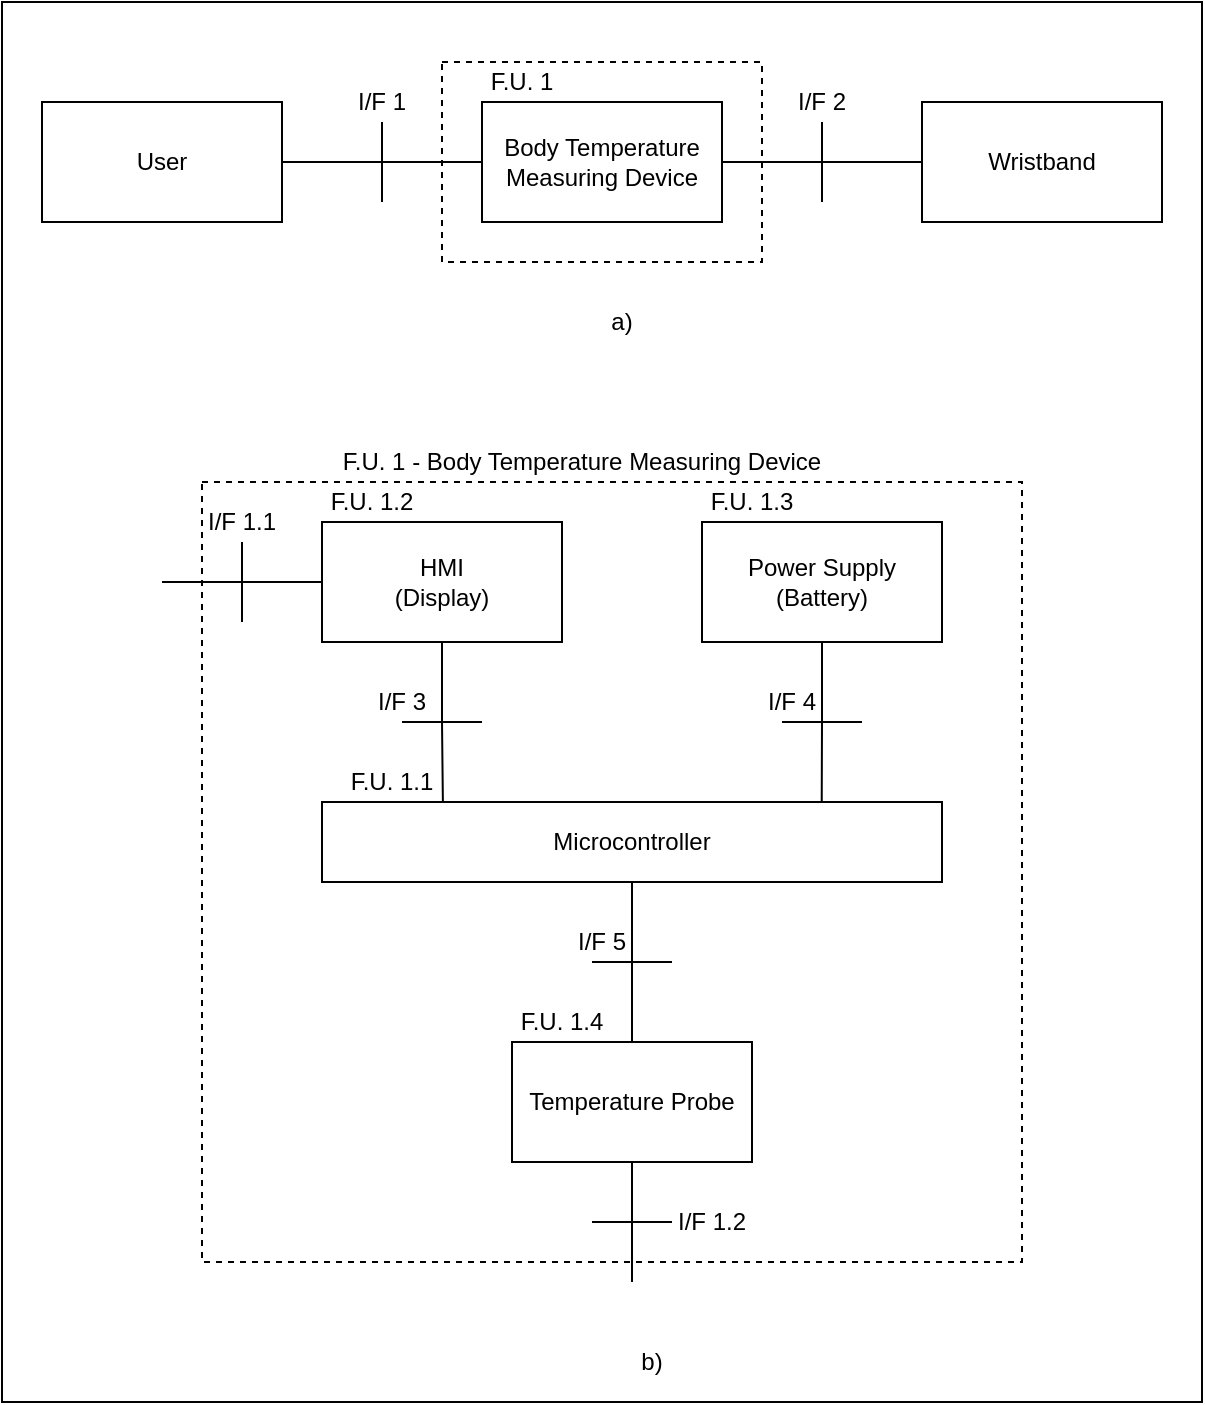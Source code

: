 <mxfile version="14.6.5" type="device" pages="2"><diagram id="RrrzZ5r9b8Zx7u_TsboE" name="Page-1"><mxGraphModel dx="868" dy="572" grid="1" gridSize="10" guides="1" tooltips="1" connect="1" arrows="1" fold="1" page="1" pageScale="1" pageWidth="1654" pageHeight="1169" math="0" shadow="0"><root><mxCell id="0"/><mxCell id="1" parent="0"/><mxCell id="-rP7W-FbNaGdjjuwkN2u-39" value="" style="rounded=0;whiteSpace=wrap;html=1;" parent="1" vertex="1"><mxGeometry x="100" y="30" width="600" height="700" as="geometry"/></mxCell><mxCell id="-rP7W-FbNaGdjjuwkN2u-37" value="" style="rounded=0;whiteSpace=wrap;html=1;dashed=1;" parent="1" vertex="1"><mxGeometry x="200" y="270" width="410" height="390" as="geometry"/></mxCell><mxCell id="-rP7W-FbNaGdjjuwkN2u-8" value="" style="rounded=0;whiteSpace=wrap;html=1;dashed=1;" parent="1" vertex="1"><mxGeometry x="320" y="60" width="160" height="100" as="geometry"/></mxCell><mxCell id="-rP7W-FbNaGdjjuwkN2u-4" style="edgeStyle=orthogonalEdgeStyle;rounded=0;orthogonalLoop=1;jettySize=auto;html=1;endArrow=none;endFill=0;" parent="1" source="-rP7W-FbNaGdjjuwkN2u-1" target="-rP7W-FbNaGdjjuwkN2u-2" edge="1"><mxGeometry relative="1" as="geometry"/></mxCell><mxCell id="-rP7W-FbNaGdjjuwkN2u-1" value="User" style="rounded=0;whiteSpace=wrap;html=1;" parent="1" vertex="1"><mxGeometry x="120" y="80" width="120" height="60" as="geometry"/></mxCell><mxCell id="-rP7W-FbNaGdjjuwkN2u-5" style="edgeStyle=orthogonalEdgeStyle;rounded=0;orthogonalLoop=1;jettySize=auto;html=1;endArrow=none;endFill=0;" parent="1" source="-rP7W-FbNaGdjjuwkN2u-2" target="-rP7W-FbNaGdjjuwkN2u-3" edge="1"><mxGeometry relative="1" as="geometry"/></mxCell><mxCell id="-rP7W-FbNaGdjjuwkN2u-2" value="Body Temperature&lt;br&gt;Measuring Device" style="rounded=0;whiteSpace=wrap;html=1;" parent="1" vertex="1"><mxGeometry x="340" y="80" width="120" height="60" as="geometry"/></mxCell><mxCell id="-rP7W-FbNaGdjjuwkN2u-3" value="Wristband" style="rounded=0;whiteSpace=wrap;html=1;" parent="1" vertex="1"><mxGeometry x="560" y="80" width="120" height="60" as="geometry"/></mxCell><mxCell id="-rP7W-FbNaGdjjuwkN2u-6" value="" style="endArrow=none;html=1;" parent="1" edge="1"><mxGeometry width="50" height="50" relative="1" as="geometry"><mxPoint x="290" y="130" as="sourcePoint"/><mxPoint x="290" y="90" as="targetPoint"/></mxGeometry></mxCell><mxCell id="-rP7W-FbNaGdjjuwkN2u-7" value="" style="endArrow=none;html=1;" parent="1" edge="1"><mxGeometry width="50" height="50" relative="1" as="geometry"><mxPoint x="510" y="130" as="sourcePoint"/><mxPoint x="510" y="90" as="targetPoint"/></mxGeometry></mxCell><mxCell id="-rP7W-FbNaGdjjuwkN2u-9" value="F.U. 1" style="text;html=1;strokeColor=none;fillColor=none;align=center;verticalAlign=middle;whiteSpace=wrap;rounded=0;dashed=1;" parent="1" vertex="1"><mxGeometry x="340" y="60" width="40" height="20" as="geometry"/></mxCell><mxCell id="-rP7W-FbNaGdjjuwkN2u-11" value="I/F 1" style="text;html=1;strokeColor=none;fillColor=none;align=center;verticalAlign=middle;whiteSpace=wrap;rounded=0;dashed=1;" parent="1" vertex="1"><mxGeometry x="270" y="70" width="40" height="20" as="geometry"/></mxCell><mxCell id="-rP7W-FbNaGdjjuwkN2u-12" value="I/F 2" style="text;html=1;strokeColor=none;fillColor=none;align=center;verticalAlign=middle;whiteSpace=wrap;rounded=0;dashed=1;" parent="1" vertex="1"><mxGeometry x="490" y="70" width="40" height="20" as="geometry"/></mxCell><mxCell id="-rP7W-FbNaGdjjuwkN2u-17" style="edgeStyle=orthogonalEdgeStyle;rounded=0;orthogonalLoop=1;jettySize=auto;html=1;entryX=0.195;entryY=0.013;entryDx=0;entryDy=0;entryPerimeter=0;endArrow=none;endFill=0;" parent="1" source="-rP7W-FbNaGdjjuwkN2u-13" target="-rP7W-FbNaGdjjuwkN2u-15" edge="1"><mxGeometry relative="1" as="geometry"/></mxCell><mxCell id="-rP7W-FbNaGdjjuwkN2u-28" style="edgeStyle=orthogonalEdgeStyle;rounded=0;orthogonalLoop=1;jettySize=auto;html=1;exitX=0;exitY=0.5;exitDx=0;exitDy=0;endArrow=none;endFill=0;" parent="1" source="-rP7W-FbNaGdjjuwkN2u-13" edge="1"><mxGeometry relative="1" as="geometry"><mxPoint x="180" y="320" as="targetPoint"/></mxGeometry></mxCell><mxCell id="-rP7W-FbNaGdjjuwkN2u-13" value="HMI&lt;br&gt;(Display)" style="rounded=0;whiteSpace=wrap;html=1;" parent="1" vertex="1"><mxGeometry x="260" y="290" width="120" height="60" as="geometry"/></mxCell><mxCell id="-rP7W-FbNaGdjjuwkN2u-18" style="edgeStyle=orthogonalEdgeStyle;rounded=0;orthogonalLoop=1;jettySize=auto;html=1;entryX=0.806;entryY=0;entryDx=0;entryDy=0;entryPerimeter=0;endArrow=none;endFill=0;" parent="1" source="-rP7W-FbNaGdjjuwkN2u-14" target="-rP7W-FbNaGdjjuwkN2u-15" edge="1"><mxGeometry relative="1" as="geometry"/></mxCell><mxCell id="-rP7W-FbNaGdjjuwkN2u-14" value="Power Supply&lt;br&gt;(Battery)" style="rounded=0;whiteSpace=wrap;html=1;" parent="1" vertex="1"><mxGeometry x="450" y="290" width="120" height="60" as="geometry"/></mxCell><mxCell id="-rP7W-FbNaGdjjuwkN2u-15" value="Microcontroller" style="rounded=0;whiteSpace=wrap;html=1;" parent="1" vertex="1"><mxGeometry x="260" y="430" width="310" height="40" as="geometry"/></mxCell><mxCell id="-rP7W-FbNaGdjjuwkN2u-20" style="edgeStyle=orthogonalEdgeStyle;rounded=0;orthogonalLoop=1;jettySize=auto;html=1;entryX=0.5;entryY=1;entryDx=0;entryDy=0;endArrow=none;endFill=0;" parent="1" source="-rP7W-FbNaGdjjuwkN2u-16" target="-rP7W-FbNaGdjjuwkN2u-15" edge="1"><mxGeometry relative="1" as="geometry"/></mxCell><mxCell id="-rP7W-FbNaGdjjuwkN2u-29" style="edgeStyle=orthogonalEdgeStyle;rounded=0;orthogonalLoop=1;jettySize=auto;html=1;endArrow=none;endFill=0;" parent="1" source="-rP7W-FbNaGdjjuwkN2u-16" edge="1"><mxGeometry relative="1" as="geometry"><mxPoint x="415" y="670" as="targetPoint"/></mxGeometry></mxCell><mxCell id="-rP7W-FbNaGdjjuwkN2u-16" value="Temperature Probe" style="rounded=0;whiteSpace=wrap;html=1;" parent="1" vertex="1"><mxGeometry x="355" y="550" width="120" height="60" as="geometry"/></mxCell><mxCell id="-rP7W-FbNaGdjjuwkN2u-21" value="F.U. 1.1" style="text;html=1;strokeColor=none;fillColor=none;align=center;verticalAlign=middle;whiteSpace=wrap;rounded=0;" parent="1" vertex="1"><mxGeometry x="270" y="410" width="50" height="20" as="geometry"/></mxCell><mxCell id="-rP7W-FbNaGdjjuwkN2u-22" value="F.U. 1.2" style="text;html=1;strokeColor=none;fillColor=none;align=center;verticalAlign=middle;whiteSpace=wrap;rounded=0;" parent="1" vertex="1"><mxGeometry x="260" y="270" width="50" height="20" as="geometry"/></mxCell><mxCell id="-rP7W-FbNaGdjjuwkN2u-23" value="F.U. 1.3" style="text;html=1;strokeColor=none;fillColor=none;align=center;verticalAlign=middle;whiteSpace=wrap;rounded=0;" parent="1" vertex="1"><mxGeometry x="450" y="270" width="50" height="20" as="geometry"/></mxCell><mxCell id="-rP7W-FbNaGdjjuwkN2u-24" value="F.U. 1.4" style="text;html=1;strokeColor=none;fillColor=none;align=center;verticalAlign=middle;whiteSpace=wrap;rounded=0;" parent="1" vertex="1"><mxGeometry x="355" y="530" width="50" height="20" as="geometry"/></mxCell><mxCell id="-rP7W-FbNaGdjjuwkN2u-25" value="" style="endArrow=none;html=1;" parent="1" edge="1"><mxGeometry width="50" height="50" relative="1" as="geometry"><mxPoint x="395" y="510" as="sourcePoint"/><mxPoint x="435" y="510" as="targetPoint"/></mxGeometry></mxCell><mxCell id="-rP7W-FbNaGdjjuwkN2u-26" value="" style="endArrow=none;html=1;" parent="1" edge="1"><mxGeometry width="50" height="50" relative="1" as="geometry"><mxPoint x="300" y="390" as="sourcePoint"/><mxPoint x="340" y="390" as="targetPoint"/></mxGeometry></mxCell><mxCell id="-rP7W-FbNaGdjjuwkN2u-27" value="" style="endArrow=none;html=1;" parent="1" edge="1"><mxGeometry width="50" height="50" relative="1" as="geometry"><mxPoint x="490" y="390" as="sourcePoint"/><mxPoint x="530" y="390" as="targetPoint"/></mxGeometry></mxCell><mxCell id="-rP7W-FbNaGdjjuwkN2u-30" value="" style="endArrow=none;html=1;" parent="1" edge="1"><mxGeometry width="50" height="50" relative="1" as="geometry"><mxPoint x="395" y="640" as="sourcePoint"/><mxPoint x="435" y="640" as="targetPoint"/></mxGeometry></mxCell><mxCell id="-rP7W-FbNaGdjjuwkN2u-31" value="" style="endArrow=none;html=1;" parent="1" edge="1"><mxGeometry width="50" height="50" relative="1" as="geometry"><mxPoint x="220" y="340" as="sourcePoint"/><mxPoint x="220" y="300" as="targetPoint"/></mxGeometry></mxCell><mxCell id="-rP7W-FbNaGdjjuwkN2u-32" value="I/F 1.1" style="text;html=1;strokeColor=none;fillColor=none;align=center;verticalAlign=middle;whiteSpace=wrap;rounded=0;dashed=1;" parent="1" vertex="1"><mxGeometry x="200" y="280" width="40" height="20" as="geometry"/></mxCell><mxCell id="-rP7W-FbNaGdjjuwkN2u-33" value="I/F 1.2" style="text;html=1;strokeColor=none;fillColor=none;align=center;verticalAlign=middle;whiteSpace=wrap;rounded=0;dashed=1;" parent="1" vertex="1"><mxGeometry x="435" y="630" width="40" height="20" as="geometry"/></mxCell><mxCell id="-rP7W-FbNaGdjjuwkN2u-34" value="I/F 3" style="text;html=1;strokeColor=none;fillColor=none;align=center;verticalAlign=middle;whiteSpace=wrap;rounded=0;dashed=1;" parent="1" vertex="1"><mxGeometry x="280" y="370" width="40" height="20" as="geometry"/></mxCell><mxCell id="-rP7W-FbNaGdjjuwkN2u-35" value="I/F 4" style="text;html=1;strokeColor=none;fillColor=none;align=center;verticalAlign=middle;whiteSpace=wrap;rounded=0;dashed=1;" parent="1" vertex="1"><mxGeometry x="475" y="370" width="40" height="20" as="geometry"/></mxCell><mxCell id="-rP7W-FbNaGdjjuwkN2u-36" value="I/F 5" style="text;html=1;strokeColor=none;fillColor=none;align=center;verticalAlign=middle;whiteSpace=wrap;rounded=0;dashed=1;" parent="1" vertex="1"><mxGeometry x="380" y="490" width="40" height="20" as="geometry"/></mxCell><mxCell id="-rP7W-FbNaGdjjuwkN2u-38" value="F.U. 1 - Body Temperature Measuring Device" style="text;html=1;strokeColor=none;fillColor=none;align=center;verticalAlign=middle;whiteSpace=wrap;rounded=0;dashed=1;" parent="1" vertex="1"><mxGeometry x="200" y="250" width="380" height="20" as="geometry"/></mxCell><mxCell id="-rP7W-FbNaGdjjuwkN2u-40" value="a)" style="text;html=1;strokeColor=none;fillColor=none;align=center;verticalAlign=middle;whiteSpace=wrap;rounded=0;dashed=1;" parent="1" vertex="1"><mxGeometry x="390" y="180" width="40" height="20" as="geometry"/></mxCell><mxCell id="-rP7W-FbNaGdjjuwkN2u-41" value="b)" style="text;html=1;strokeColor=none;fillColor=none;align=center;verticalAlign=middle;whiteSpace=wrap;rounded=0;dashed=1;" parent="1" vertex="1"><mxGeometry x="405" y="700" width="40" height="20" as="geometry"/></mxCell></root></mxGraphModel></diagram><diagram id="FuX_2cwVZYu7TDTIt8v5" name="Page-2"><mxGraphModel dx="868" dy="572" grid="1" gridSize="10" guides="1" tooltips="1" connect="1" arrows="1" fold="1" page="1" pageScale="1" pageWidth="1654" pageHeight="1169" math="0" shadow="0"><root><mxCell id="bwzGfIAHmykPJh3p0v3J-0"/><mxCell id="bwzGfIAHmykPJh3p0v3J-1" parent="bwzGfIAHmykPJh3p0v3J-0"/></root></mxGraphModel></diagram></mxfile>